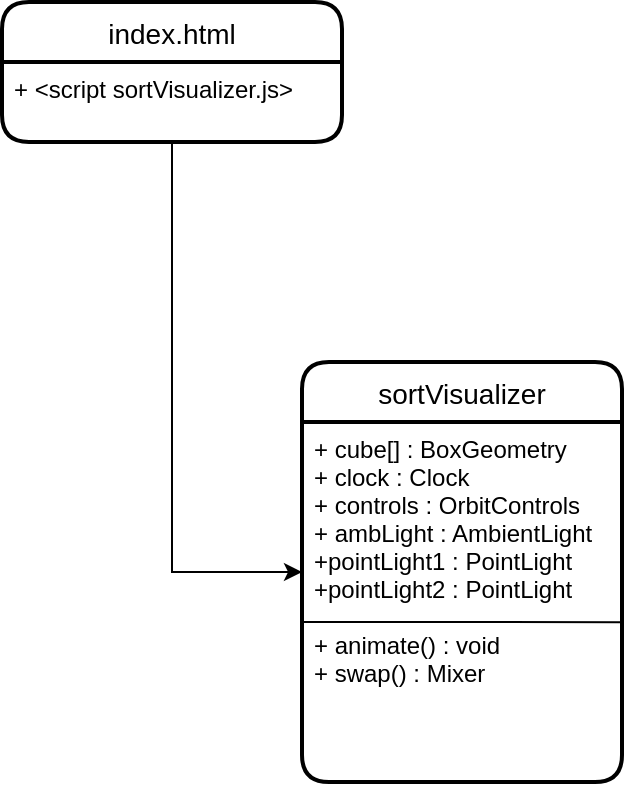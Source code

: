 <mxfile version="16.6.6" type="github">
  <diagram id="4lo_nmIDdEoz6fG_vJWp" name="Page-1">
    <mxGraphModel dx="735" dy="1049" grid="1" gridSize="10" guides="1" tooltips="1" connect="1" arrows="1" fold="1" page="1" pageScale="1" pageWidth="850" pageHeight="1100" math="0" shadow="0">
      <root>
        <mxCell id="0" />
        <mxCell id="1" parent="0" />
        <mxCell id="z-IcNjMhWLBwAkVsdXtI-36" value="sortVisualizer" style="swimlane;childLayout=stackLayout;horizontal=1;startSize=30;horizontalStack=0;rounded=1;fontSize=14;fontStyle=0;strokeWidth=2;resizeParent=0;resizeLast=1;shadow=0;dashed=0;align=center;" parent="1" vertex="1">
          <mxGeometry x="410" y="970" width="160" height="210" as="geometry" />
        </mxCell>
        <mxCell id="z-IcNjMhWLBwAkVsdXtI-37" value="+ cube[] : BoxGeometry&#xa;+ clock : Clock&#xa;+ controls : OrbitControls&#xa;+ ambLight : AmbientLight&#xa;+pointLight1 : PointLight&#xa;+pointLight2 : PointLight&#xa;&#xa;+ animate() : void&#xa;+ swap() : Mixer" style="align=left;strokeColor=none;fillColor=none;spacingLeft=4;fontSize=12;verticalAlign=top;resizable=0;rotatable=0;part=1;" parent="z-IcNjMhWLBwAkVsdXtI-36" vertex="1">
          <mxGeometry y="30" width="160" height="180" as="geometry" />
        </mxCell>
        <mxCell id="kdGKLhRXWDUOjnCwGMK5-2" value="" style="endArrow=none;html=1;rounded=0;entryX=1;entryY=0.556;entryDx=0;entryDy=0;entryPerimeter=0;" edge="1" parent="z-IcNjMhWLBwAkVsdXtI-36" target="z-IcNjMhWLBwAkVsdXtI-37">
          <mxGeometry width="50" height="50" relative="1" as="geometry">
            <mxPoint y="130" as="sourcePoint" />
            <mxPoint x="160" y="120" as="targetPoint" />
          </mxGeometry>
        </mxCell>
        <mxCell id="z-IcNjMhWLBwAkVsdXtI-39" value="index.html" style="swimlane;childLayout=stackLayout;horizontal=1;startSize=30;horizontalStack=0;rounded=1;fontSize=14;fontStyle=0;strokeWidth=2;resizeParent=0;resizeLast=1;shadow=0;dashed=0;align=center;" parent="1" vertex="1">
          <mxGeometry x="260" y="790" width="170" height="70" as="geometry" />
        </mxCell>
        <mxCell id="z-IcNjMhWLBwAkVsdXtI-40" value="+ &lt;script sortVisualizer.js&gt;" style="align=left;strokeColor=none;fillColor=none;spacingLeft=4;fontSize=12;verticalAlign=top;resizable=0;rotatable=0;part=1;" parent="z-IcNjMhWLBwAkVsdXtI-39" vertex="1">
          <mxGeometry y="30" width="170" height="40" as="geometry" />
        </mxCell>
        <mxCell id="z-IcNjMhWLBwAkVsdXtI-41" value="" style="endArrow=classic;html=1;rounded=0;exitX=0.5;exitY=1;exitDx=0;exitDy=0;entryX=0;entryY=0.5;entryDx=0;entryDy=0;" parent="1" source="z-IcNjMhWLBwAkVsdXtI-40" target="z-IcNjMhWLBwAkVsdXtI-36" edge="1">
          <mxGeometry width="50" height="50" relative="1" as="geometry">
            <mxPoint x="190" y="1010" as="sourcePoint" />
            <mxPoint x="240" y="960" as="targetPoint" />
            <Array as="points">
              <mxPoint x="345" y="1075" />
            </Array>
          </mxGeometry>
        </mxCell>
      </root>
    </mxGraphModel>
  </diagram>
</mxfile>
